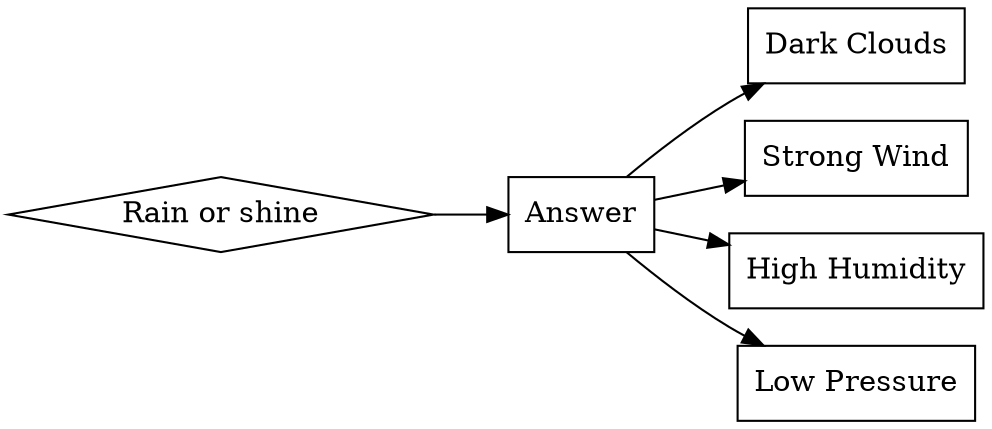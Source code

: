 digraph G {
    rankdir=LR;

    // Nodes
    "Question" [shape=diamond, label="Rain or shine"];
    "Answer" [shape=box, label="Answer"];
    "Clouds" [shape=box, label="Dark Clouds"];
    "Wind" [shape=box, label="Strong Wind"];
    "Humidity" [shape=box, label="High Humidity"];
    "Pressure" [shape=box, label="Low Pressure"];

    // Edges
    "Question" -> "Answer";
    "Answer" -> "Clouds";
    "Answer" -> "Wind";
    "Answer" -> "Humidity";
    "Answer" -> "Pressure";
}

